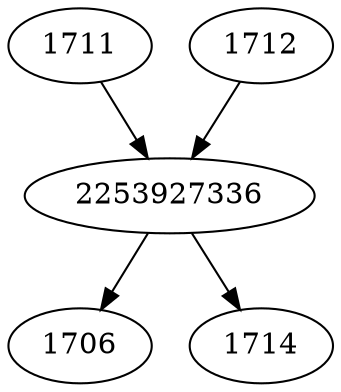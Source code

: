 strict digraph  {
2253927336;
1706;
1711;
1712;
1714;
2253927336 -> 1706;
2253927336 -> 1714;
1711 -> 2253927336;
1712 -> 2253927336;
}
